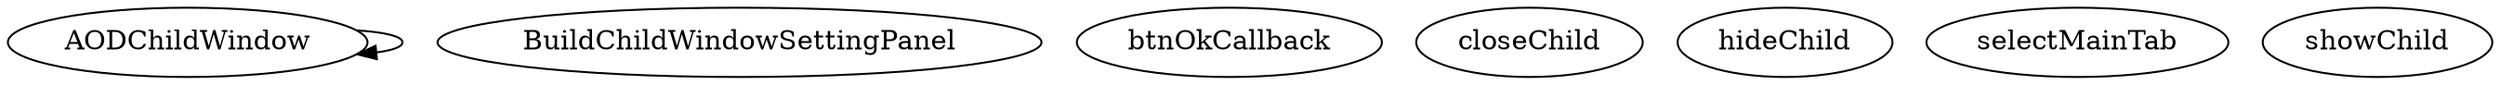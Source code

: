 /* Created by mdot for Matlab */
digraph m2html {
  AODChildWindow -> AODChildWindow;

  AODChildWindow [URL="AODChildWindow.html"];
  BuildChildWindowSettingPanel [URL="BuildChildWindowSettingPanel.html"];
  btnOkCallback [URL="btnOkCallback.html"];
  closeChild [URL="closeChild.html"];
  hideChild [URL="hideChild.html"];
  selectMainTab [URL="selectMainTab.html"];
  showChild [URL="showChild.html"];
}